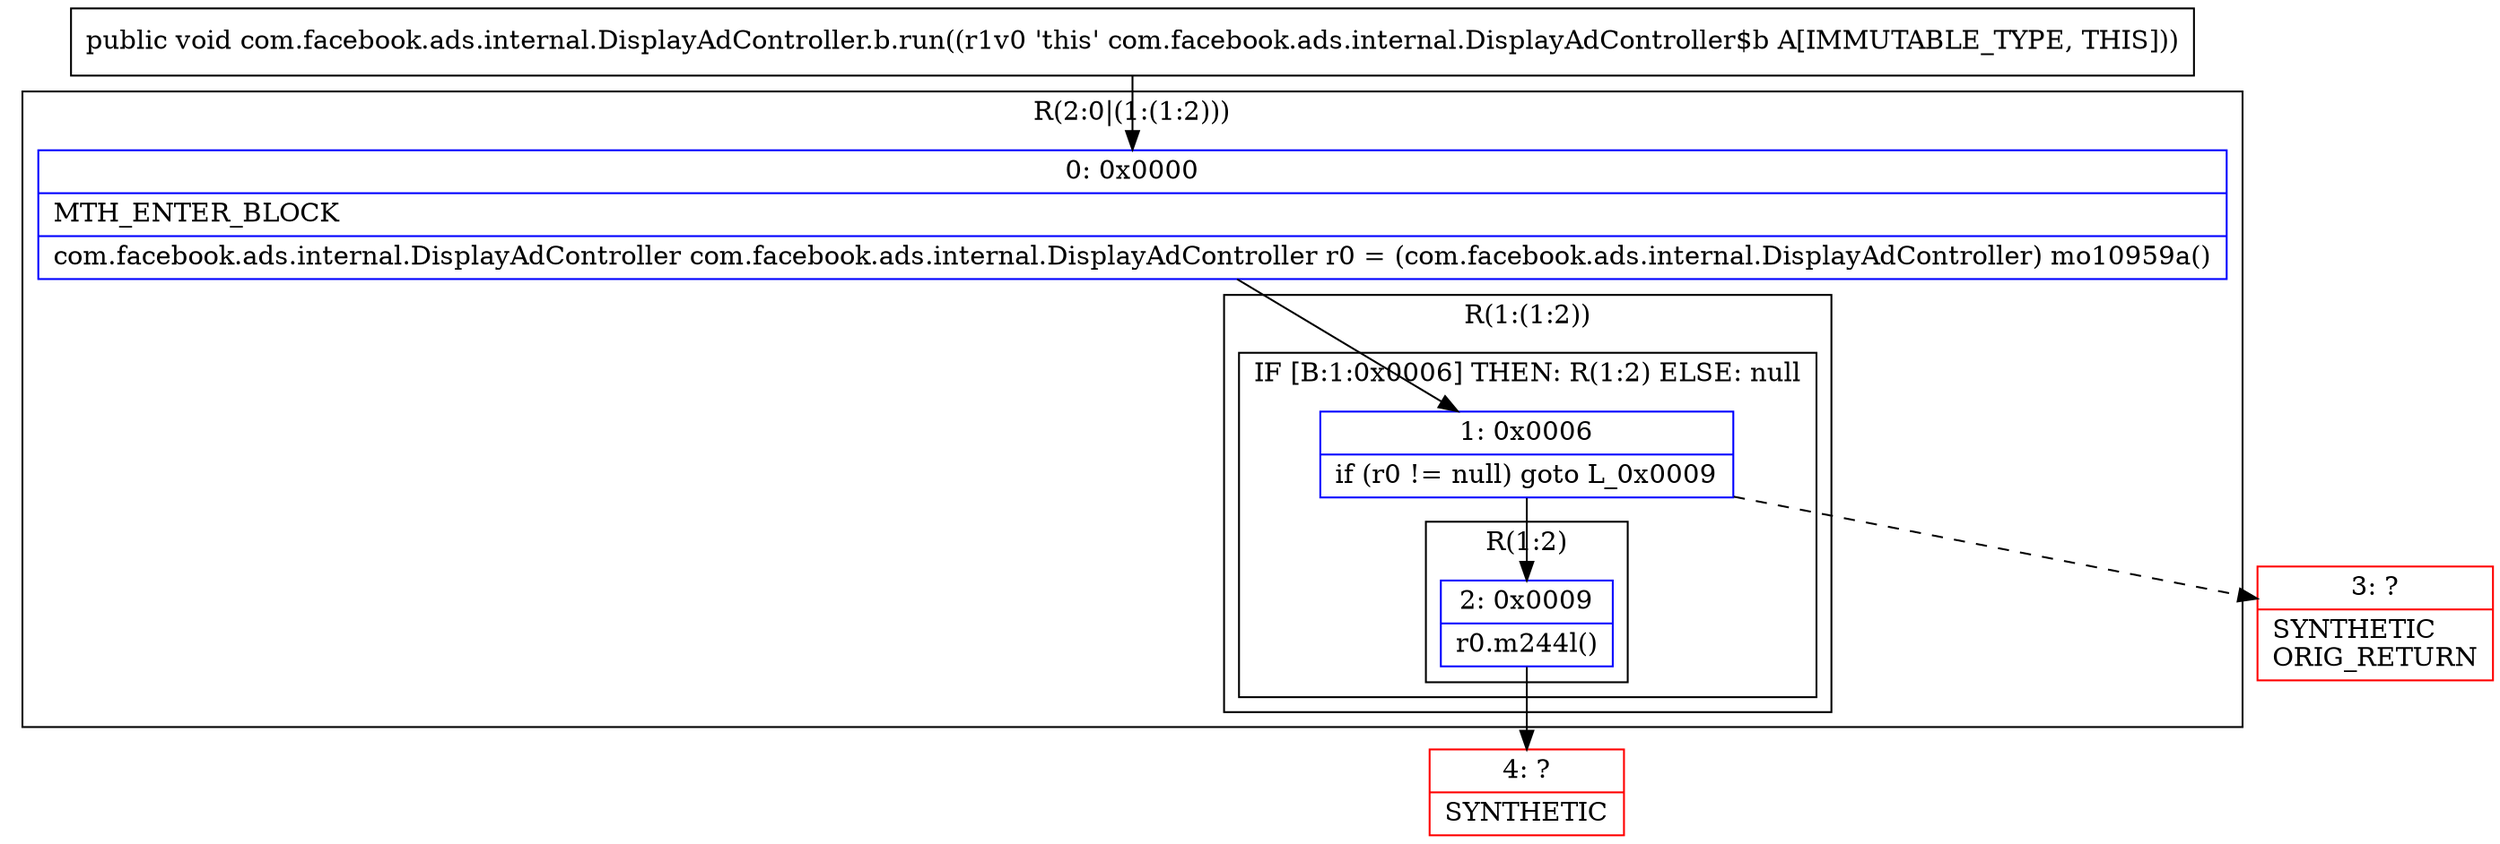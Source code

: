 digraph "CFG forcom.facebook.ads.internal.DisplayAdController.b.run()V" {
subgraph cluster_Region_653677719 {
label = "R(2:0|(1:(1:2)))";
node [shape=record,color=blue];
Node_0 [shape=record,label="{0\:\ 0x0000|MTH_ENTER_BLOCK\l|com.facebook.ads.internal.DisplayAdController com.facebook.ads.internal.DisplayAdController r0 = (com.facebook.ads.internal.DisplayAdController) mo10959a()\l}"];
subgraph cluster_Region_1153096107 {
label = "R(1:(1:2))";
node [shape=record,color=blue];
subgraph cluster_IfRegion_482372328 {
label = "IF [B:1:0x0006] THEN: R(1:2) ELSE: null";
node [shape=record,color=blue];
Node_1 [shape=record,label="{1\:\ 0x0006|if (r0 != null) goto L_0x0009\l}"];
subgraph cluster_Region_1264364431 {
label = "R(1:2)";
node [shape=record,color=blue];
Node_2 [shape=record,label="{2\:\ 0x0009|r0.m244l()\l}"];
}
}
}
}
Node_3 [shape=record,color=red,label="{3\:\ ?|SYNTHETIC\lORIG_RETURN\l}"];
Node_4 [shape=record,color=red,label="{4\:\ ?|SYNTHETIC\l}"];
MethodNode[shape=record,label="{public void com.facebook.ads.internal.DisplayAdController.b.run((r1v0 'this' com.facebook.ads.internal.DisplayAdController$b A[IMMUTABLE_TYPE, THIS])) }"];
MethodNode -> Node_0;
Node_0 -> Node_1;
Node_1 -> Node_2;
Node_1 -> Node_3[style=dashed];
Node_2 -> Node_4;
}

